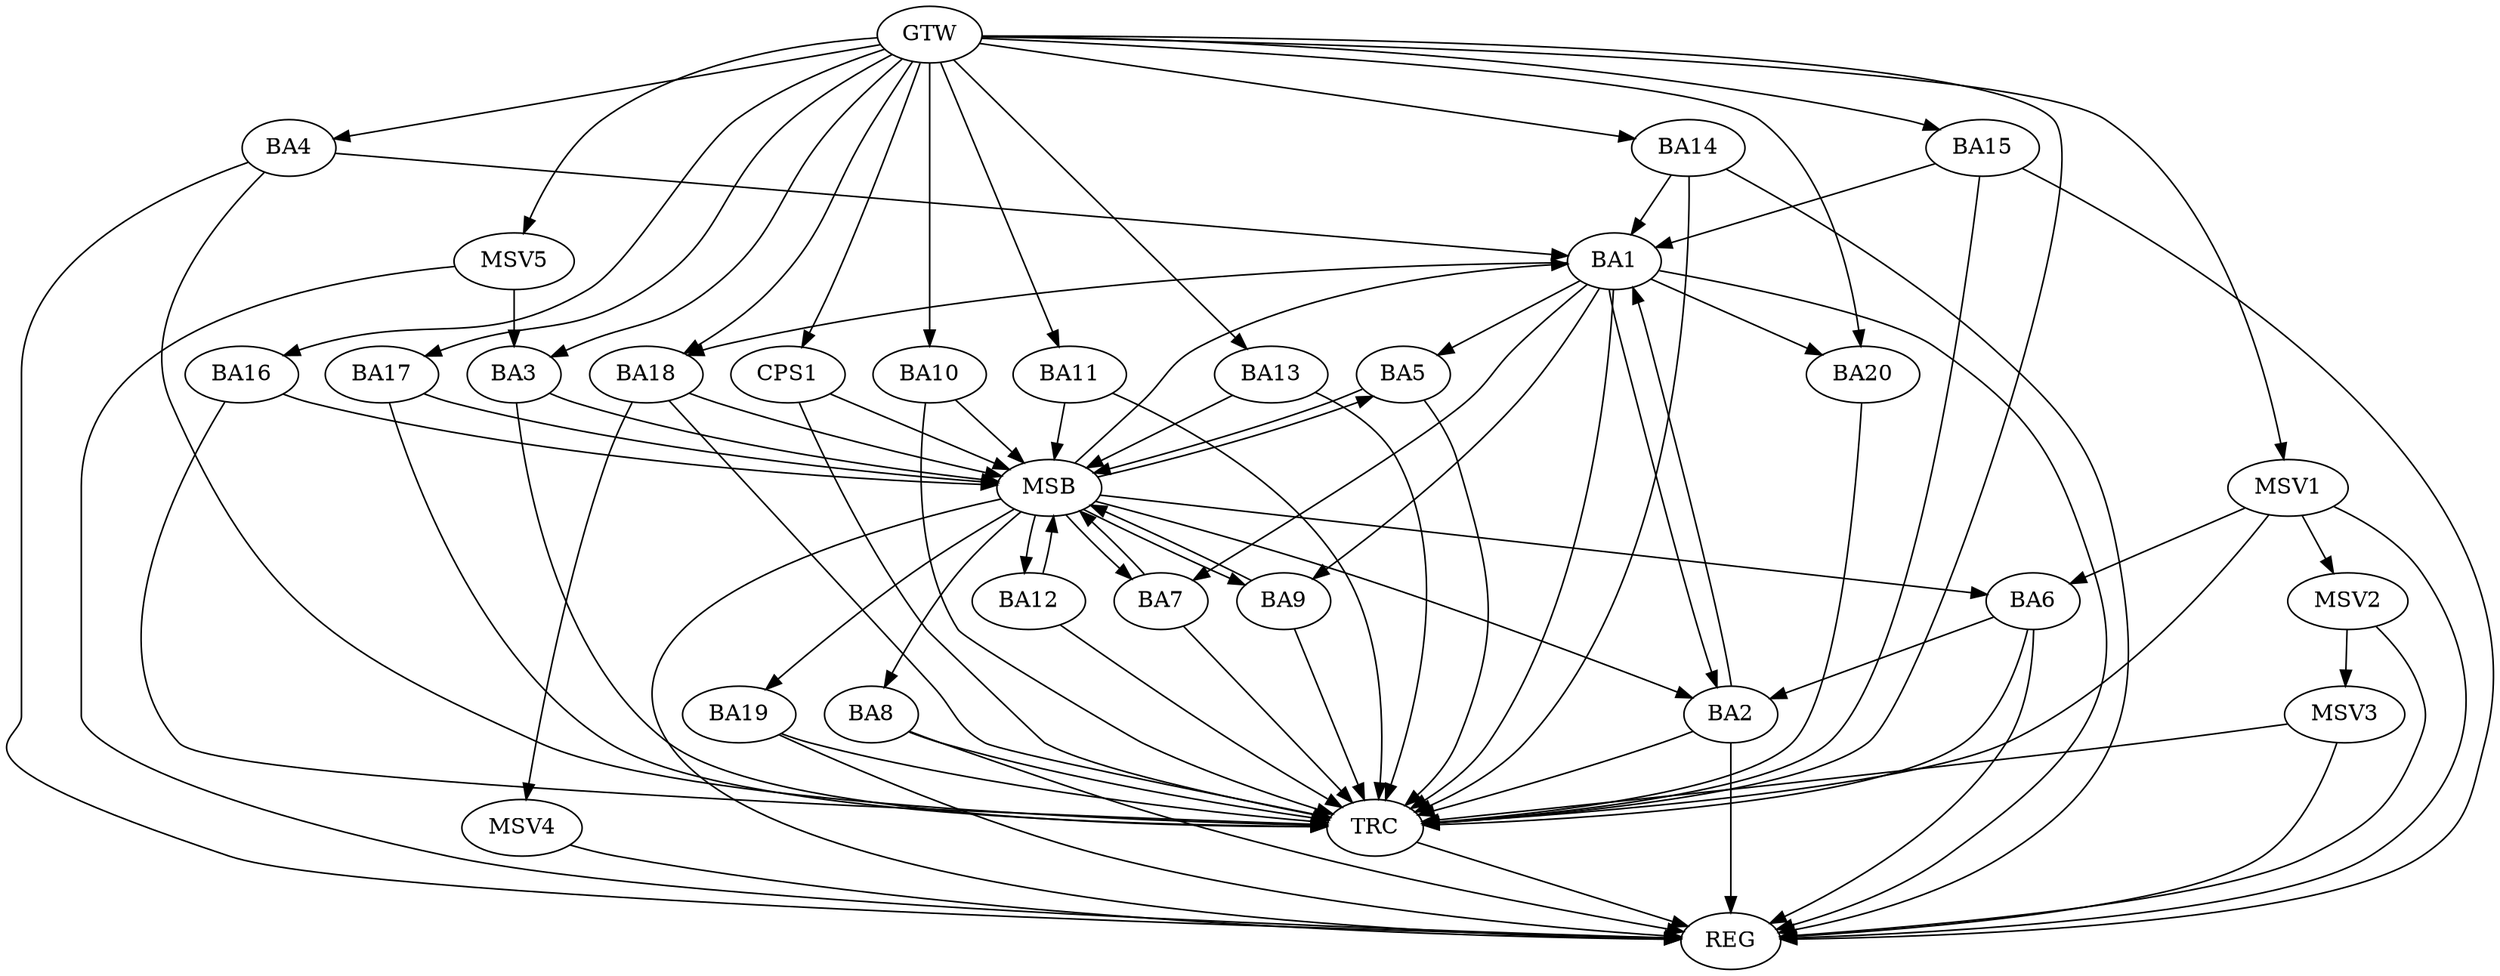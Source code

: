 strict digraph G {
  BA1 [ label="BA1" ];
  BA2 [ label="BA2" ];
  BA3 [ label="BA3" ];
  BA4 [ label="BA4" ];
  BA5 [ label="BA5" ];
  BA6 [ label="BA6" ];
  BA7 [ label="BA7" ];
  BA8 [ label="BA8" ];
  BA9 [ label="BA9" ];
  BA10 [ label="BA10" ];
  BA11 [ label="BA11" ];
  BA12 [ label="BA12" ];
  BA13 [ label="BA13" ];
  BA14 [ label="BA14" ];
  BA15 [ label="BA15" ];
  BA16 [ label="BA16" ];
  BA17 [ label="BA17" ];
  BA18 [ label="BA18" ];
  BA19 [ label="BA19" ];
  BA20 [ label="BA20" ];
  CPS1 [ label="CPS1" ];
  GTW [ label="GTW" ];
  REG [ label="REG" ];
  MSB [ label="MSB" ];
  TRC [ label="TRC" ];
  MSV1 [ label="MSV1" ];
  MSV2 [ label="MSV2" ];
  MSV3 [ label="MSV3" ];
  MSV4 [ label="MSV4" ];
  MSV5 [ label="MSV5" ];
  BA1 -> BA2;
  BA2 -> BA1;
  BA4 -> BA1;
  BA6 -> BA2;
  BA14 -> BA1;
  BA15 -> BA1;
  GTW -> BA3;
  GTW -> BA4;
  GTW -> BA10;
  GTW -> BA11;
  GTW -> BA13;
  GTW -> BA14;
  GTW -> BA15;
  GTW -> BA16;
  GTW -> BA17;
  GTW -> BA18;
  GTW -> BA20;
  GTW -> CPS1;
  BA1 -> REG;
  BA2 -> REG;
  BA4 -> REG;
  BA6 -> REG;
  BA8 -> REG;
  BA14 -> REG;
  BA15 -> REG;
  BA19 -> REG;
  BA3 -> MSB;
  MSB -> BA2;
  MSB -> REG;
  BA5 -> MSB;
  BA7 -> MSB;
  BA9 -> MSB;
  MSB -> BA1;
  BA10 -> MSB;
  MSB -> BA6;
  BA11 -> MSB;
  MSB -> BA8;
  BA12 -> MSB;
  BA13 -> MSB;
  BA16 -> MSB;
  MSB -> BA7;
  BA17 -> MSB;
  BA18 -> MSB;
  CPS1 -> MSB;
  MSB -> BA19;
  MSB -> BA9;
  MSB -> BA5;
  MSB -> BA12;
  BA1 -> TRC;
  BA2 -> TRC;
  BA3 -> TRC;
  BA4 -> TRC;
  BA5 -> TRC;
  BA6 -> TRC;
  BA7 -> TRC;
  BA8 -> TRC;
  BA9 -> TRC;
  BA10 -> TRC;
  BA11 -> TRC;
  BA12 -> TRC;
  BA13 -> TRC;
  BA14 -> TRC;
  BA15 -> TRC;
  BA16 -> TRC;
  BA17 -> TRC;
  BA18 -> TRC;
  BA19 -> TRC;
  BA20 -> TRC;
  CPS1 -> TRC;
  GTW -> TRC;
  TRC -> REG;
  BA1 -> BA5;
  BA1 -> BA7;
  BA1 -> BA9;
  BA1 -> BA18;
  BA1 -> BA20;
  MSV1 -> BA6;
  GTW -> MSV1;
  MSV1 -> REG;
  MSV1 -> TRC;
  MSV1 -> MSV2;
  MSV2 -> REG;
  MSV2 -> MSV3;
  MSV3 -> REG;
  MSV3 -> TRC;
  BA18 -> MSV4;
  MSV4 -> REG;
  MSV5 -> BA3;
  GTW -> MSV5;
  MSV5 -> REG;
}
